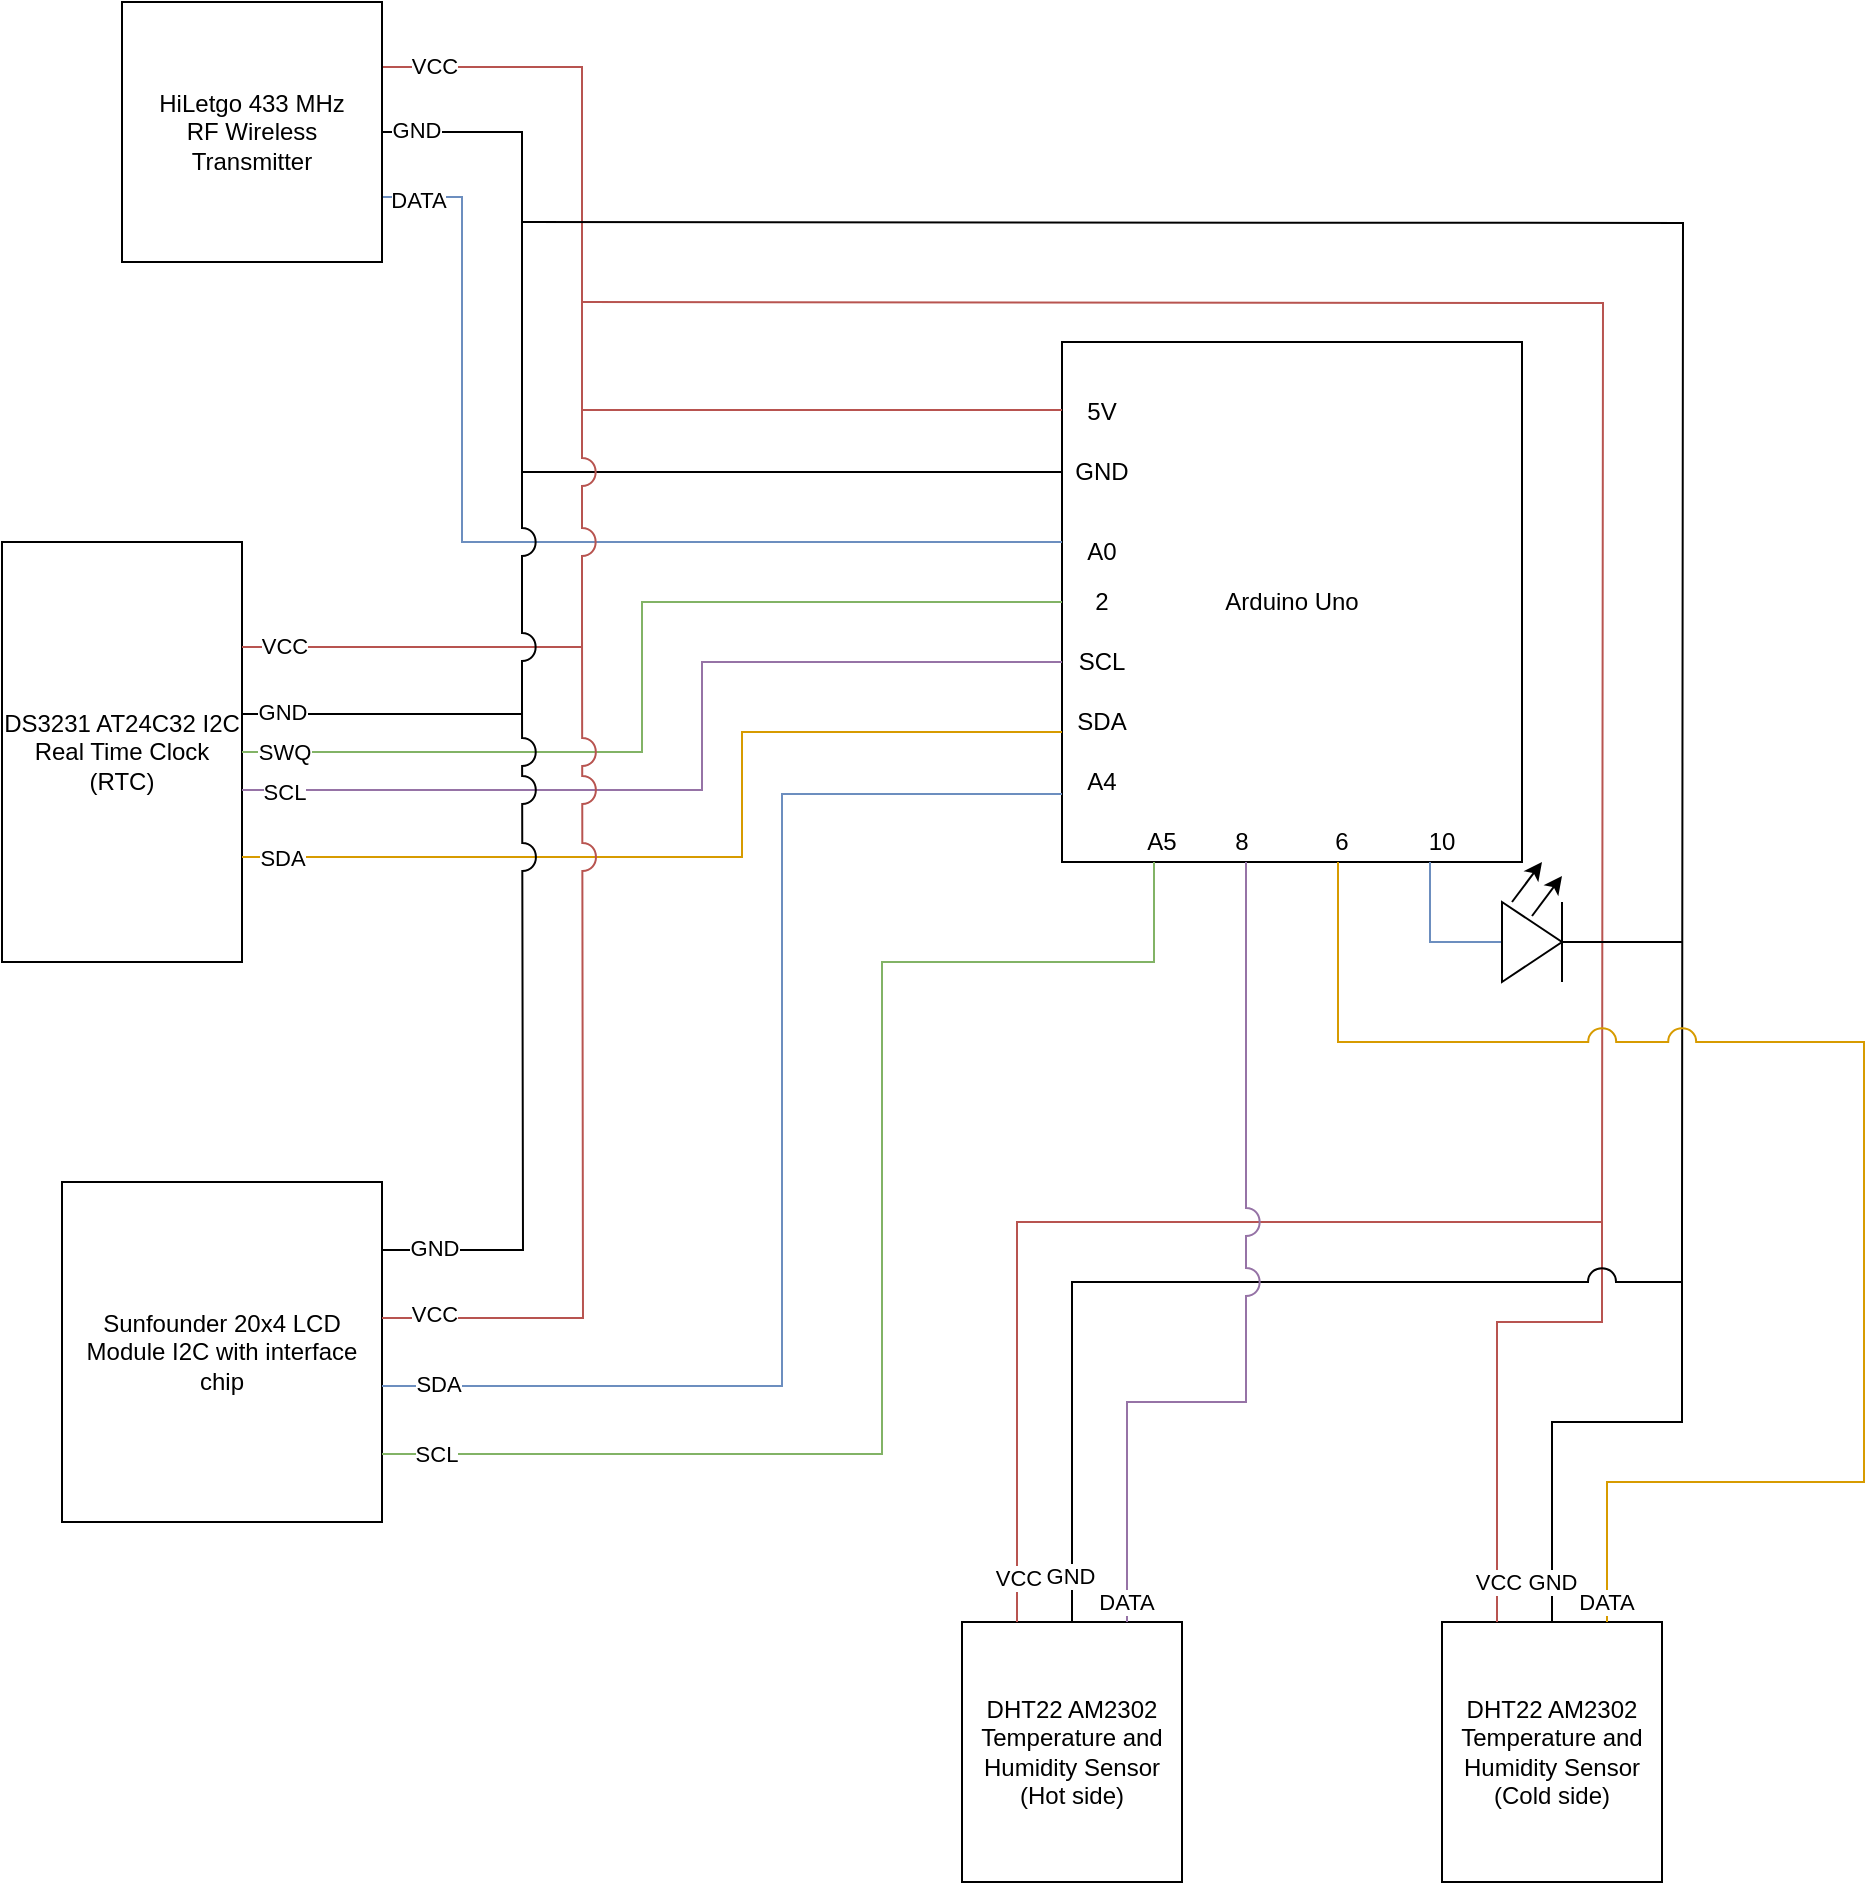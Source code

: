 <mxfile version="24.5.2" type="device">
  <diagram name="Page-1" id="kbZAYnAyBLiqjPsyMC-6">
    <mxGraphModel dx="1107" dy="513" grid="1" gridSize="10" guides="1" tooltips="1" connect="1" arrows="1" fold="1" page="1" pageScale="1" pageWidth="1100" pageHeight="1200" math="0" shadow="0">
      <root>
        <mxCell id="0" />
        <mxCell id="1" parent="0" />
        <mxCell id="MsW9FWLSRBTSgLmZQZIl-1" value="Arduino Uno" style="rounded=0;whiteSpace=wrap;html=1;points=[[0,0,0,0,0],[0,0.25,0,0,0],[0,0.5,0,0,-96],[0,0.5,0,0,-30],[0,0.5,0,0,0],[0,0.5,0,0,30],[0,0.5,0,0,96],[0,0.75,0,0,0],[0,1,0,0,0],[0.2,1,0,0,0],[0.25,0,0,0,0],[0.4,1,0,0,0],[0.5,0,0,0,0],[0.6,1,0,0,0],[0.75,0,0,0,0],[0.8,1,0,0,0],[1,0,0,0,0],[1,0.25,0,0,0],[1,0.5,0,0,0],[1,0.75,0,0,0],[1,1,0,0,0]];" vertex="1" parent="1">
          <mxGeometry x="570" y="240" width="230" height="260" as="geometry" />
        </mxCell>
        <mxCell id="MsW9FWLSRBTSgLmZQZIl-2" value="" style="endArrow=none;html=1;rounded=0;edgeStyle=orthogonalEdgeStyle;exitX=1;exitY=0.25;exitDx=0;exitDy=0;entryX=0;entryY=0.5;entryDx=0;entryDy=-96;entryPerimeter=0;fillColor=#f8cecc;strokeColor=#b85450;jumpStyle=arc;jumpSize=28;" edge="1" parent="1" source="MsW9FWLSRBTSgLmZQZIl-8" target="MsW9FWLSRBTSgLmZQZIl-1">
          <mxGeometry width="50" height="50" relative="1" as="geometry">
            <mxPoint x="250" y="102.5" as="sourcePoint" />
            <mxPoint x="590" y="274" as="targetPoint" />
            <Array as="points">
              <mxPoint x="330" y="103" />
              <mxPoint x="330" y="274" />
            </Array>
          </mxGeometry>
        </mxCell>
        <mxCell id="MsW9FWLSRBTSgLmZQZIl-10" value="VCC" style="edgeLabel;html=1;align=center;verticalAlign=middle;resizable=0;points=[];" vertex="1" connectable="0" parent="MsW9FWLSRBTSgLmZQZIl-2">
          <mxGeometry x="-0.901" y="1" relative="1" as="geometry">
            <mxPoint as="offset" />
          </mxGeometry>
        </mxCell>
        <mxCell id="MsW9FWLSRBTSgLmZQZIl-3" value="5V" style="text;html=1;align=center;verticalAlign=middle;whiteSpace=wrap;rounded=0;" vertex="1" parent="1">
          <mxGeometry x="560" y="260" width="60" height="30" as="geometry" />
        </mxCell>
        <mxCell id="MsW9FWLSRBTSgLmZQZIl-4" value="" style="endArrow=none;html=1;rounded=0;edgeStyle=orthogonalEdgeStyle;exitX=1;exitY=0.5;exitDx=0;exitDy=0;entryX=0;entryY=0.25;entryDx=0;entryDy=0;entryPerimeter=0;" edge="1" parent="1" source="MsW9FWLSRBTSgLmZQZIl-8" target="MsW9FWLSRBTSgLmZQZIl-1">
          <mxGeometry width="50" height="50" relative="1" as="geometry">
            <mxPoint x="90" y="250" as="sourcePoint" />
            <mxPoint x="510" y="310" as="targetPoint" />
            <Array as="points">
              <mxPoint x="300" y="135" />
              <mxPoint x="300" y="305" />
            </Array>
          </mxGeometry>
        </mxCell>
        <mxCell id="MsW9FWLSRBTSgLmZQZIl-11" value="GND" style="edgeLabel;html=1;align=center;verticalAlign=middle;resizable=0;points=[];" vertex="1" connectable="0" parent="MsW9FWLSRBTSgLmZQZIl-4">
          <mxGeometry x="-0.936" y="1" relative="1" as="geometry">
            <mxPoint as="offset" />
          </mxGeometry>
        </mxCell>
        <mxCell id="MsW9FWLSRBTSgLmZQZIl-5" value="GND" style="text;html=1;align=center;verticalAlign=middle;whiteSpace=wrap;rounded=0;" vertex="1" parent="1">
          <mxGeometry x="560" y="290" width="60" height="30" as="geometry" />
        </mxCell>
        <mxCell id="MsW9FWLSRBTSgLmZQZIl-6" value="" style="endArrow=none;html=1;rounded=0;entryX=0;entryY=0.5;entryDx=0;entryDy=-30;entryPerimeter=0;edgeStyle=orthogonalEdgeStyle;exitX=1;exitY=0.75;exitDx=0;exitDy=0;fillColor=#dae8fc;strokeColor=#6c8ebf;" edge="1" parent="1" source="MsW9FWLSRBTSgLmZQZIl-8" target="MsW9FWLSRBTSgLmZQZIl-1">
          <mxGeometry width="50" height="50" relative="1" as="geometry">
            <mxPoint x="470" y="340" as="sourcePoint" />
            <mxPoint x="480" y="380" as="targetPoint" />
            <Array as="points">
              <mxPoint x="270" y="168" />
              <mxPoint x="270" y="340" />
            </Array>
          </mxGeometry>
        </mxCell>
        <mxCell id="MsW9FWLSRBTSgLmZQZIl-15" value="DATA" style="edgeLabel;html=1;align=center;verticalAlign=middle;resizable=0;points=[];" vertex="1" connectable="0" parent="MsW9FWLSRBTSgLmZQZIl-6">
          <mxGeometry x="-0.932" y="-1" relative="1" as="geometry">
            <mxPoint as="offset" />
          </mxGeometry>
        </mxCell>
        <mxCell id="MsW9FWLSRBTSgLmZQZIl-7" value="A0" style="text;html=1;align=center;verticalAlign=middle;whiteSpace=wrap;rounded=0;" vertex="1" parent="1">
          <mxGeometry x="560" y="330" width="60" height="30" as="geometry" />
        </mxCell>
        <mxCell id="MsW9FWLSRBTSgLmZQZIl-8" value="HiLetgo 433 MHz&lt;br&gt;RF Wireless Transmitter" style="rounded=0;whiteSpace=wrap;html=1;" vertex="1" parent="1">
          <mxGeometry x="100" y="70" width="130" height="130" as="geometry" />
        </mxCell>
        <mxCell id="MsW9FWLSRBTSgLmZQZIl-16" value="DS3231 AT24C32 I2C Real Time Clock (RTC)" style="rounded=0;whiteSpace=wrap;html=1;points=[[0,0,0,0,0],[0,0.25,0,0,0],[0,0.5,0,0,0],[0,0.75,0,0,0],[0,1,0,0,0],[0.25,0,0,0,0],[0.25,1,0,0,0],[0.5,0,0,0,0],[0.5,1,0,0,0],[0.75,0,0,0,0],[0.75,1,0,0,0],[1,0,0,0,0],[1,0.25,0,0,0],[1,0.5,0,0,-19],[1,0.5,0,0,0],[1,0.5,0,0,19],[1,0.75,0,0,0],[1,1,0,0,0]];" vertex="1" parent="1">
          <mxGeometry x="40" y="340" width="120" height="210" as="geometry" />
        </mxCell>
        <mxCell id="MsW9FWLSRBTSgLmZQZIl-17" value="" style="endArrow=none;html=1;rounded=0;edgeStyle=orthogonalEdgeStyle;fillColor=#f8cecc;strokeColor=#b85450;exitX=1;exitY=0.25;exitDx=0;exitDy=0;exitPerimeter=0;jumpStyle=arc;jumpSize=14;" edge="1" parent="1" source="MsW9FWLSRBTSgLmZQZIl-16">
          <mxGeometry width="50" height="50" relative="1" as="geometry">
            <mxPoint x="180" y="380" as="sourcePoint" />
            <mxPoint x="330" y="270" as="targetPoint" />
            <Array as="points">
              <mxPoint x="330" y="393" />
            </Array>
          </mxGeometry>
        </mxCell>
        <mxCell id="MsW9FWLSRBTSgLmZQZIl-18" value="VCC" style="edgeLabel;html=1;align=center;verticalAlign=middle;resizable=0;points=[];" vertex="1" connectable="0" parent="MsW9FWLSRBTSgLmZQZIl-17">
          <mxGeometry x="-0.901" y="1" relative="1" as="geometry">
            <mxPoint x="6" as="offset" />
          </mxGeometry>
        </mxCell>
        <mxCell id="MsW9FWLSRBTSgLmZQZIl-19" value="" style="endArrow=none;html=1;rounded=0;edgeStyle=orthogonalEdgeStyle;exitX=1;exitY=0.5;exitDx=0;exitDy=-19;exitPerimeter=0;jumpStyle=arc;jumpSize=14;" edge="1" parent="1" source="MsW9FWLSRBTSgLmZQZIl-16">
          <mxGeometry width="50" height="50" relative="1" as="geometry">
            <mxPoint x="220" y="430" as="sourcePoint" />
            <mxPoint x="300" y="300" as="targetPoint" />
            <Array as="points">
              <mxPoint x="300" y="426" />
            </Array>
          </mxGeometry>
        </mxCell>
        <mxCell id="MsW9FWLSRBTSgLmZQZIl-20" value="GND" style="edgeLabel;html=1;align=center;verticalAlign=middle;resizable=0;points=[];" vertex="1" connectable="0" parent="MsW9FWLSRBTSgLmZQZIl-19">
          <mxGeometry x="-0.936" y="1" relative="1" as="geometry">
            <mxPoint x="11" as="offset" />
          </mxGeometry>
        </mxCell>
        <mxCell id="MsW9FWLSRBTSgLmZQZIl-21" value="" style="endArrow=none;html=1;rounded=0;exitX=1;exitY=0.5;exitDx=0;exitDy=0;exitPerimeter=0;edgeStyle=orthogonalEdgeStyle;entryX=0;entryY=0.5;entryDx=0;entryDy=0;entryPerimeter=0;fillColor=#d5e8d4;strokeColor=#82b366;" edge="1" parent="1" source="MsW9FWLSRBTSgLmZQZIl-16" target="MsW9FWLSRBTSgLmZQZIl-1">
          <mxGeometry width="50" height="50" relative="1" as="geometry">
            <mxPoint x="280" y="510" as="sourcePoint" />
            <mxPoint x="360" y="445" as="targetPoint" />
            <Array as="points">
              <mxPoint x="360" y="445" />
              <mxPoint x="360" y="370" />
            </Array>
          </mxGeometry>
        </mxCell>
        <mxCell id="MsW9FWLSRBTSgLmZQZIl-23" value="SWQ" style="edgeLabel;html=1;align=center;verticalAlign=middle;resizable=0;points=[];" vertex="1" connectable="0" parent="MsW9FWLSRBTSgLmZQZIl-21">
          <mxGeometry x="-0.924" relative="1" as="geometry">
            <mxPoint x="2" as="offset" />
          </mxGeometry>
        </mxCell>
        <mxCell id="MsW9FWLSRBTSgLmZQZIl-22" value="2" style="text;html=1;align=center;verticalAlign=middle;whiteSpace=wrap;rounded=0;" vertex="1" parent="1">
          <mxGeometry x="560" y="355" width="60" height="30" as="geometry" />
        </mxCell>
        <mxCell id="MsW9FWLSRBTSgLmZQZIl-24" value="" style="endArrow=none;html=1;rounded=0;exitX=1;exitY=0.5;exitDx=0;exitDy=19;exitPerimeter=0;edgeStyle=orthogonalEdgeStyle;entryX=0;entryY=0.5;entryDx=0;entryDy=30;entryPerimeter=0;fillColor=#e1d5e7;strokeColor=#9673a6;" edge="1" parent="1" source="MsW9FWLSRBTSgLmZQZIl-16" target="MsW9FWLSRBTSgLmZQZIl-1">
          <mxGeometry width="50" height="50" relative="1" as="geometry">
            <mxPoint x="280" y="510" as="sourcePoint" />
            <mxPoint x="380" y="464" as="targetPoint" />
            <Array as="points">
              <mxPoint x="390" y="464" />
              <mxPoint x="390" y="400" />
            </Array>
          </mxGeometry>
        </mxCell>
        <mxCell id="MsW9FWLSRBTSgLmZQZIl-25" value="SCL" style="edgeLabel;html=1;align=center;verticalAlign=middle;resizable=0;points=[];" vertex="1" connectable="0" parent="MsW9FWLSRBTSgLmZQZIl-24">
          <mxGeometry x="-0.914" y="-1" relative="1" as="geometry">
            <mxPoint as="offset" />
          </mxGeometry>
        </mxCell>
        <mxCell id="MsW9FWLSRBTSgLmZQZIl-26" value="" style="endArrow=none;html=1;rounded=0;exitX=1;exitY=0.75;exitDx=0;exitDy=0;exitPerimeter=0;edgeStyle=orthogonalEdgeStyle;entryX=0;entryY=0.75;entryDx=0;entryDy=0;entryPerimeter=0;fillColor=#ffe6cc;strokeColor=#d79b00;" edge="1" parent="1" source="MsW9FWLSRBTSgLmZQZIl-16" target="MsW9FWLSRBTSgLmZQZIl-1">
          <mxGeometry width="50" height="50" relative="1" as="geometry">
            <mxPoint x="280" y="510" as="sourcePoint" />
            <mxPoint x="370" y="500" as="targetPoint" />
            <Array as="points">
              <mxPoint x="410" y="498" />
              <mxPoint x="410" y="435" />
            </Array>
          </mxGeometry>
        </mxCell>
        <mxCell id="MsW9FWLSRBTSgLmZQZIl-29" value="SDA" style="edgeLabel;html=1;align=center;verticalAlign=middle;resizable=0;points=[];" vertex="1" connectable="0" parent="MsW9FWLSRBTSgLmZQZIl-26">
          <mxGeometry x="-0.918" relative="1" as="geometry">
            <mxPoint as="offset" />
          </mxGeometry>
        </mxCell>
        <mxCell id="MsW9FWLSRBTSgLmZQZIl-27" value="SCL" style="text;html=1;align=center;verticalAlign=middle;whiteSpace=wrap;rounded=0;" vertex="1" parent="1">
          <mxGeometry x="560" y="385" width="60" height="30" as="geometry" />
        </mxCell>
        <mxCell id="MsW9FWLSRBTSgLmZQZIl-28" value="SDA" style="text;html=1;align=center;verticalAlign=middle;whiteSpace=wrap;rounded=0;" vertex="1" parent="1">
          <mxGeometry x="560" y="415" width="60" height="30" as="geometry" />
        </mxCell>
        <mxCell id="MsW9FWLSRBTSgLmZQZIl-30" value="Sunfounder 20x4 LCD Module I2C with interface chip" style="rounded=0;whiteSpace=wrap;html=1;points=[[0,0,0,0,0],[0,0.25,0,0,0],[0,0.5,0,0,0],[0,0.75,0,0,0],[0,1,0,0,0],[0.25,0,0,0,0],[0.25,1,0,0,0],[0.5,0,0,0,0],[0.5,1,0,0,0],[0.75,0,0,0,0],[0.75,1,0,0,0],[1,0,0,0,0],[1,0.2,0,0,0],[1,0.4,0,0,0],[1,0.6,0,0,0],[1,0.8,0,0,0],[1,1,0,0,0]];" vertex="1" parent="1">
          <mxGeometry x="70" y="660" width="160" height="170" as="geometry" />
        </mxCell>
        <mxCell id="MsW9FWLSRBTSgLmZQZIl-31" value="" style="endArrow=none;html=1;rounded=0;exitX=1;exitY=0.2;exitDx=0;exitDy=0;exitPerimeter=0;edgeStyle=orthogonalEdgeStyle;jumpStyle=arc;jumpSize=14;" edge="1" parent="1" source="MsW9FWLSRBTSgLmZQZIl-30">
          <mxGeometry width="50" height="50" relative="1" as="geometry">
            <mxPoint x="340" y="590" as="sourcePoint" />
            <mxPoint x="300" y="420" as="targetPoint" />
          </mxGeometry>
        </mxCell>
        <mxCell id="MsW9FWLSRBTSgLmZQZIl-32" value="GND" style="edgeLabel;html=1;align=center;verticalAlign=middle;resizable=0;points=[];" vertex="1" connectable="0" parent="MsW9FWLSRBTSgLmZQZIl-31">
          <mxGeometry x="-0.909" y="1" relative="1" as="geometry">
            <mxPoint x="10" as="offset" />
          </mxGeometry>
        </mxCell>
        <mxCell id="MsW9FWLSRBTSgLmZQZIl-33" value="" style="endArrow=none;html=1;rounded=0;exitX=1;exitY=0.4;exitDx=0;exitDy=0;exitPerimeter=0;edgeStyle=orthogonalEdgeStyle;fillColor=#f8cecc;strokeColor=#b85450;jumpStyle=arc;jumpSize=14;" edge="1" parent="1" source="MsW9FWLSRBTSgLmZQZIl-30">
          <mxGeometry width="50" height="50" relative="1" as="geometry">
            <mxPoint x="340" y="590" as="sourcePoint" />
            <mxPoint x="330" y="380" as="targetPoint" />
          </mxGeometry>
        </mxCell>
        <mxCell id="MsW9FWLSRBTSgLmZQZIl-34" value="VCC" style="edgeLabel;html=1;align=center;verticalAlign=middle;resizable=0;points=[];" vertex="1" connectable="0" parent="MsW9FWLSRBTSgLmZQZIl-33">
          <mxGeometry x="-0.931" y="2" relative="1" as="geometry">
            <mxPoint x="10" as="offset" />
          </mxGeometry>
        </mxCell>
        <mxCell id="MsW9FWLSRBTSgLmZQZIl-35" value="" style="endArrow=none;html=1;rounded=0;exitX=1;exitY=0.6;exitDx=0;exitDy=0;exitPerimeter=0;edgeStyle=orthogonalEdgeStyle;entryX=0;entryY=0.5;entryDx=0;entryDy=96;entryPerimeter=0;fillColor=#dae8fc;strokeColor=#6c8ebf;" edge="1" parent="1" source="MsW9FWLSRBTSgLmZQZIl-30" target="MsW9FWLSRBTSgLmZQZIl-1">
          <mxGeometry width="50" height="50" relative="1" as="geometry">
            <mxPoint x="460" y="590" as="sourcePoint" />
            <mxPoint x="390" y="762" as="targetPoint" />
            <Array as="points">
              <mxPoint x="430" y="762" />
              <mxPoint x="430" y="466" />
            </Array>
          </mxGeometry>
        </mxCell>
        <mxCell id="MsW9FWLSRBTSgLmZQZIl-36" value="SDA" style="edgeLabel;html=1;align=center;verticalAlign=middle;resizable=0;points=[];" vertex="1" connectable="0" parent="MsW9FWLSRBTSgLmZQZIl-35">
          <mxGeometry x="-0.654" y="1" relative="1" as="geometry">
            <mxPoint x="-82" as="offset" />
          </mxGeometry>
        </mxCell>
        <mxCell id="MsW9FWLSRBTSgLmZQZIl-37" value="A4" style="text;html=1;align=center;verticalAlign=middle;whiteSpace=wrap;rounded=0;" vertex="1" parent="1">
          <mxGeometry x="560" y="445" width="60" height="30" as="geometry" />
        </mxCell>
        <mxCell id="MsW9FWLSRBTSgLmZQZIl-38" value="" style="endArrow=none;html=1;rounded=0;exitX=1;exitY=0.8;exitDx=0;exitDy=0;exitPerimeter=0;edgeStyle=orthogonalEdgeStyle;entryX=0.2;entryY=1;entryDx=0;entryDy=0;entryPerimeter=0;fillColor=#d5e8d4;strokeColor=#82b366;" edge="1" parent="1" source="MsW9FWLSRBTSgLmZQZIl-30" target="MsW9FWLSRBTSgLmZQZIl-1">
          <mxGeometry width="50" height="50" relative="1" as="geometry">
            <mxPoint x="460" y="670" as="sourcePoint" />
            <mxPoint x="500" y="796" as="targetPoint" />
            <Array as="points">
              <mxPoint x="480" y="796" />
              <mxPoint x="480" y="550" />
              <mxPoint x="616" y="550" />
            </Array>
          </mxGeometry>
        </mxCell>
        <mxCell id="MsW9FWLSRBTSgLmZQZIl-39" value="SCL" style="edgeLabel;html=1;align=center;verticalAlign=middle;resizable=0;points=[];" vertex="1" connectable="0" parent="MsW9FWLSRBTSgLmZQZIl-38">
          <mxGeometry x="-0.811" relative="1" as="geometry">
            <mxPoint x="-38" as="offset" />
          </mxGeometry>
        </mxCell>
        <mxCell id="MsW9FWLSRBTSgLmZQZIl-40" value="A5" style="text;html=1;align=center;verticalAlign=middle;whiteSpace=wrap;rounded=0;" vertex="1" parent="1">
          <mxGeometry x="590" y="475" width="60" height="30" as="geometry" />
        </mxCell>
        <mxCell id="MsW9FWLSRBTSgLmZQZIl-43" value="" style="endArrow=none;html=1;rounded=0;edgeStyle=orthogonalEdgeStyle;fillColor=#f8cecc;strokeColor=#b85450;" edge="1" parent="1">
          <mxGeometry width="50" height="50" relative="1" as="geometry">
            <mxPoint x="330" y="220" as="sourcePoint" />
            <mxPoint x="840" y="680" as="targetPoint" />
          </mxGeometry>
        </mxCell>
        <mxCell id="MsW9FWLSRBTSgLmZQZIl-45" value="DHT22 AM2302 Temperature and Humidity Sensor (Hot side)" style="rounded=0;whiteSpace=wrap;html=1;" vertex="1" parent="1">
          <mxGeometry x="520" y="880" width="110" height="130" as="geometry" />
        </mxCell>
        <mxCell id="MsW9FWLSRBTSgLmZQZIl-46" value="DHT22 AM2302 Temperature and Humidity Sensor (Cold side)" style="rounded=0;whiteSpace=wrap;html=1;" vertex="1" parent="1">
          <mxGeometry x="760" y="880" width="110" height="130" as="geometry" />
        </mxCell>
        <mxCell id="MsW9FWLSRBTSgLmZQZIl-47" value="" style="endArrow=none;html=1;rounded=0;edgeStyle=orthogonalEdgeStyle;" edge="1" parent="1">
          <mxGeometry width="50" height="50" relative="1" as="geometry">
            <mxPoint x="300" y="180" as="sourcePoint" />
            <mxPoint x="880" y="680" as="targetPoint" />
          </mxGeometry>
        </mxCell>
        <mxCell id="MsW9FWLSRBTSgLmZQZIl-48" value="" style="endArrow=none;html=1;rounded=0;edgeStyle=orthogonalEdgeStyle;exitX=0.25;exitY=0;exitDx=0;exitDy=0;fillColor=#f8cecc;strokeColor=#b85450;" edge="1" parent="1" source="MsW9FWLSRBTSgLmZQZIl-45">
          <mxGeometry width="50" height="50" relative="1" as="geometry">
            <mxPoint x="530" y="800" as="sourcePoint" />
            <mxPoint x="840" y="680" as="targetPoint" />
            <Array as="points">
              <mxPoint x="548" y="680" />
            </Array>
          </mxGeometry>
        </mxCell>
        <mxCell id="MsW9FWLSRBTSgLmZQZIl-49" value="VCC" style="edgeLabel;html=1;align=center;verticalAlign=middle;resizable=0;points=[];" vertex="1" connectable="0" parent="MsW9FWLSRBTSgLmZQZIl-48">
          <mxGeometry x="-0.911" relative="1" as="geometry">
            <mxPoint as="offset" />
          </mxGeometry>
        </mxCell>
        <mxCell id="MsW9FWLSRBTSgLmZQZIl-50" value="" style="endArrow=none;html=1;rounded=0;edgeStyle=orthogonalEdgeStyle;exitX=0.25;exitY=0;exitDx=0;exitDy=0;fillColor=#f8cecc;strokeColor=#b85450;" edge="1" parent="1" source="MsW9FWLSRBTSgLmZQZIl-46">
          <mxGeometry width="50" height="50" relative="1" as="geometry">
            <mxPoint x="720" y="900" as="sourcePoint" />
            <mxPoint x="840" y="680" as="targetPoint" />
            <Array as="points">
              <mxPoint x="788" y="730" />
              <mxPoint x="840" y="730" />
            </Array>
          </mxGeometry>
        </mxCell>
        <mxCell id="MsW9FWLSRBTSgLmZQZIl-51" value="VCC" style="edgeLabel;html=1;align=center;verticalAlign=middle;resizable=0;points=[];" vertex="1" connectable="0" parent="MsW9FWLSRBTSgLmZQZIl-50">
          <mxGeometry x="-0.911" relative="1" as="geometry">
            <mxPoint y="-9" as="offset" />
          </mxGeometry>
        </mxCell>
        <mxCell id="MsW9FWLSRBTSgLmZQZIl-52" value="" style="endArrow=none;html=1;rounded=0;edgeStyle=orthogonalEdgeStyle;exitX=0.5;exitY=0;exitDx=0;exitDy=0;jumpStyle=arc;jumpSize=14;" edge="1" parent="1" source="MsW9FWLSRBTSgLmZQZIl-45">
          <mxGeometry width="50" height="50" relative="1" as="geometry">
            <mxPoint x="660" y="740" as="sourcePoint" />
            <mxPoint x="880" y="680" as="targetPoint" />
            <Array as="points">
              <mxPoint x="575" y="710" />
              <mxPoint x="880" y="710" />
            </Array>
          </mxGeometry>
        </mxCell>
        <mxCell id="MsW9FWLSRBTSgLmZQZIl-53" value="GND" style="edgeLabel;html=1;align=center;verticalAlign=middle;resizable=0;points=[];" vertex="1" connectable="0" parent="MsW9FWLSRBTSgLmZQZIl-52">
          <mxGeometry x="-0.908" y="1" relative="1" as="geometry">
            <mxPoint as="offset" />
          </mxGeometry>
        </mxCell>
        <mxCell id="MsW9FWLSRBTSgLmZQZIl-54" value="" style="endArrow=none;html=1;rounded=0;edgeStyle=orthogonalEdgeStyle;exitX=0.5;exitY=0;exitDx=0;exitDy=0;" edge="1" parent="1" source="MsW9FWLSRBTSgLmZQZIl-46">
          <mxGeometry width="50" height="50" relative="1" as="geometry">
            <mxPoint x="870" y="910" as="sourcePoint" />
            <mxPoint x="880" y="710" as="targetPoint" />
            <Array as="points">
              <mxPoint x="815" y="780" />
              <mxPoint x="880" y="780" />
            </Array>
          </mxGeometry>
        </mxCell>
        <mxCell id="MsW9FWLSRBTSgLmZQZIl-55" value="GND" style="edgeLabel;html=1;align=center;verticalAlign=middle;resizable=0;points=[];" vertex="1" connectable="0" parent="MsW9FWLSRBTSgLmZQZIl-54">
          <mxGeometry x="-0.908" y="1" relative="1" as="geometry">
            <mxPoint x="1" y="-9" as="offset" />
          </mxGeometry>
        </mxCell>
        <mxCell id="MsW9FWLSRBTSgLmZQZIl-56" value="" style="endArrow=none;html=1;rounded=0;edgeStyle=orthogonalEdgeStyle;exitX=0.75;exitY=0;exitDx=0;exitDy=0;entryX=0.4;entryY=1;entryDx=0;entryDy=0;entryPerimeter=0;fillColor=#e1d5e7;strokeColor=#9673a6;jumpStyle=arc;jumpSize=14;" edge="1" parent="1" source="MsW9FWLSRBTSgLmZQZIl-45" target="MsW9FWLSRBTSgLmZQZIl-1">
          <mxGeometry width="50" height="50" relative="1" as="geometry">
            <mxPoint x="620" y="830" as="sourcePoint" />
            <mxPoint x="620" y="690" as="targetPoint" />
            <Array as="points">
              <mxPoint x="603" y="770" />
              <mxPoint x="662" y="770" />
            </Array>
          </mxGeometry>
        </mxCell>
        <mxCell id="MsW9FWLSRBTSgLmZQZIl-58" value="DATA" style="edgeLabel;html=1;align=center;verticalAlign=middle;resizable=0;points=[];" vertex="1" connectable="0" parent="MsW9FWLSRBTSgLmZQZIl-56">
          <mxGeometry x="-0.885" y="1" relative="1" as="geometry">
            <mxPoint y="15" as="offset" />
          </mxGeometry>
        </mxCell>
        <mxCell id="MsW9FWLSRBTSgLmZQZIl-57" value="8" style="text;html=1;align=center;verticalAlign=middle;whiteSpace=wrap;rounded=0;" vertex="1" parent="1">
          <mxGeometry x="630" y="475" width="60" height="30" as="geometry" />
        </mxCell>
        <mxCell id="MsW9FWLSRBTSgLmZQZIl-59" value="" style="endArrow=none;html=1;rounded=0;edgeStyle=orthogonalEdgeStyle;exitX=0.75;exitY=0;exitDx=0;exitDy=0;entryX=0.6;entryY=1;entryDx=0;entryDy=0;entryPerimeter=0;fillColor=#ffe6cc;strokeColor=#d79b00;jumpStyle=arc;jumpSize=14;" edge="1" parent="1" source="MsW9FWLSRBTSgLmZQZIl-46" target="MsW9FWLSRBTSgLmZQZIl-1">
          <mxGeometry width="50" height="50" relative="1" as="geometry">
            <mxPoint x="970" y="780" as="sourcePoint" />
            <mxPoint x="970" y="550" as="targetPoint" />
            <Array as="points">
              <mxPoint x="843" y="810" />
              <mxPoint x="971" y="810" />
              <mxPoint x="971" y="590" />
              <mxPoint x="708" y="590" />
            </Array>
          </mxGeometry>
        </mxCell>
        <mxCell id="MsW9FWLSRBTSgLmZQZIl-61" value="DATA" style="edgeLabel;html=1;align=center;verticalAlign=middle;resizable=0;points=[];" vertex="1" connectable="0" parent="MsW9FWLSRBTSgLmZQZIl-59">
          <mxGeometry x="-0.966" y="1" relative="1" as="geometry">
            <mxPoint y="3" as="offset" />
          </mxGeometry>
        </mxCell>
        <mxCell id="MsW9FWLSRBTSgLmZQZIl-60" value="6" style="text;html=1;align=center;verticalAlign=middle;whiteSpace=wrap;rounded=0;" vertex="1" parent="1">
          <mxGeometry x="680" y="475" width="60" height="30" as="geometry" />
        </mxCell>
        <mxCell id="MsW9FWLSRBTSgLmZQZIl-65" value="" style="endArrow=none;html=1;rounded=0;entryX=0.8;entryY=1;entryDx=0;entryDy=0;entryPerimeter=0;edgeStyle=orthogonalEdgeStyle;exitX=0;exitY=0.5;exitDx=0;exitDy=0;fillColor=#dae8fc;strokeColor=#6c8ebf;" edge="1" parent="1" source="MsW9FWLSRBTSgLmZQZIl-62" target="MsW9FWLSRBTSgLmZQZIl-1">
          <mxGeometry width="50" height="50" relative="1" as="geometry">
            <mxPoint x="770" y="560" as="sourcePoint" />
            <mxPoint x="800" y="530" as="targetPoint" />
          </mxGeometry>
        </mxCell>
        <mxCell id="MsW9FWLSRBTSgLmZQZIl-66" value="10" style="text;html=1;align=center;verticalAlign=middle;whiteSpace=wrap;rounded=0;" vertex="1" parent="1">
          <mxGeometry x="730" y="475" width="60" height="30" as="geometry" />
        </mxCell>
        <mxCell id="MsW9FWLSRBTSgLmZQZIl-70" value="" style="group" vertex="1" connectable="0" parent="1">
          <mxGeometry x="790" y="500" width="30" height="60" as="geometry" />
        </mxCell>
        <mxCell id="MsW9FWLSRBTSgLmZQZIl-64" value="" style="group" vertex="1" connectable="0" parent="MsW9FWLSRBTSgLmZQZIl-70">
          <mxGeometry y="20" width="30" height="40" as="geometry" />
        </mxCell>
        <mxCell id="MsW9FWLSRBTSgLmZQZIl-62" value="" style="triangle;whiteSpace=wrap;html=1;" vertex="1" parent="MsW9FWLSRBTSgLmZQZIl-64">
          <mxGeometry width="30" height="40" as="geometry" />
        </mxCell>
        <mxCell id="MsW9FWLSRBTSgLmZQZIl-63" value="" style="endArrow=none;html=1;rounded=0;" edge="1" parent="MsW9FWLSRBTSgLmZQZIl-64">
          <mxGeometry width="50" height="50" relative="1" as="geometry">
            <mxPoint x="30" y="40" as="sourcePoint" />
            <mxPoint x="30" as="targetPoint" />
          </mxGeometry>
        </mxCell>
        <mxCell id="MsW9FWLSRBTSgLmZQZIl-67" value="" style="endArrow=classic;html=1;rounded=0;" edge="1" parent="MsW9FWLSRBTSgLmZQZIl-70">
          <mxGeometry width="50" height="50" relative="1" as="geometry">
            <mxPoint x="5" y="20" as="sourcePoint" />
            <mxPoint x="20" as="targetPoint" />
          </mxGeometry>
        </mxCell>
        <mxCell id="MsW9FWLSRBTSgLmZQZIl-69" value="" style="endArrow=classic;html=1;rounded=0;" edge="1" parent="MsW9FWLSRBTSgLmZQZIl-70">
          <mxGeometry width="50" height="50" relative="1" as="geometry">
            <mxPoint x="15" y="27" as="sourcePoint" />
            <mxPoint x="30" y="7" as="targetPoint" />
          </mxGeometry>
        </mxCell>
        <mxCell id="MsW9FWLSRBTSgLmZQZIl-71" value="" style="endArrow=none;html=1;rounded=0;" edge="1" parent="1">
          <mxGeometry width="50" height="50" relative="1" as="geometry">
            <mxPoint x="820" y="540" as="sourcePoint" />
            <mxPoint x="880" y="540" as="targetPoint" />
          </mxGeometry>
        </mxCell>
      </root>
    </mxGraphModel>
  </diagram>
</mxfile>
